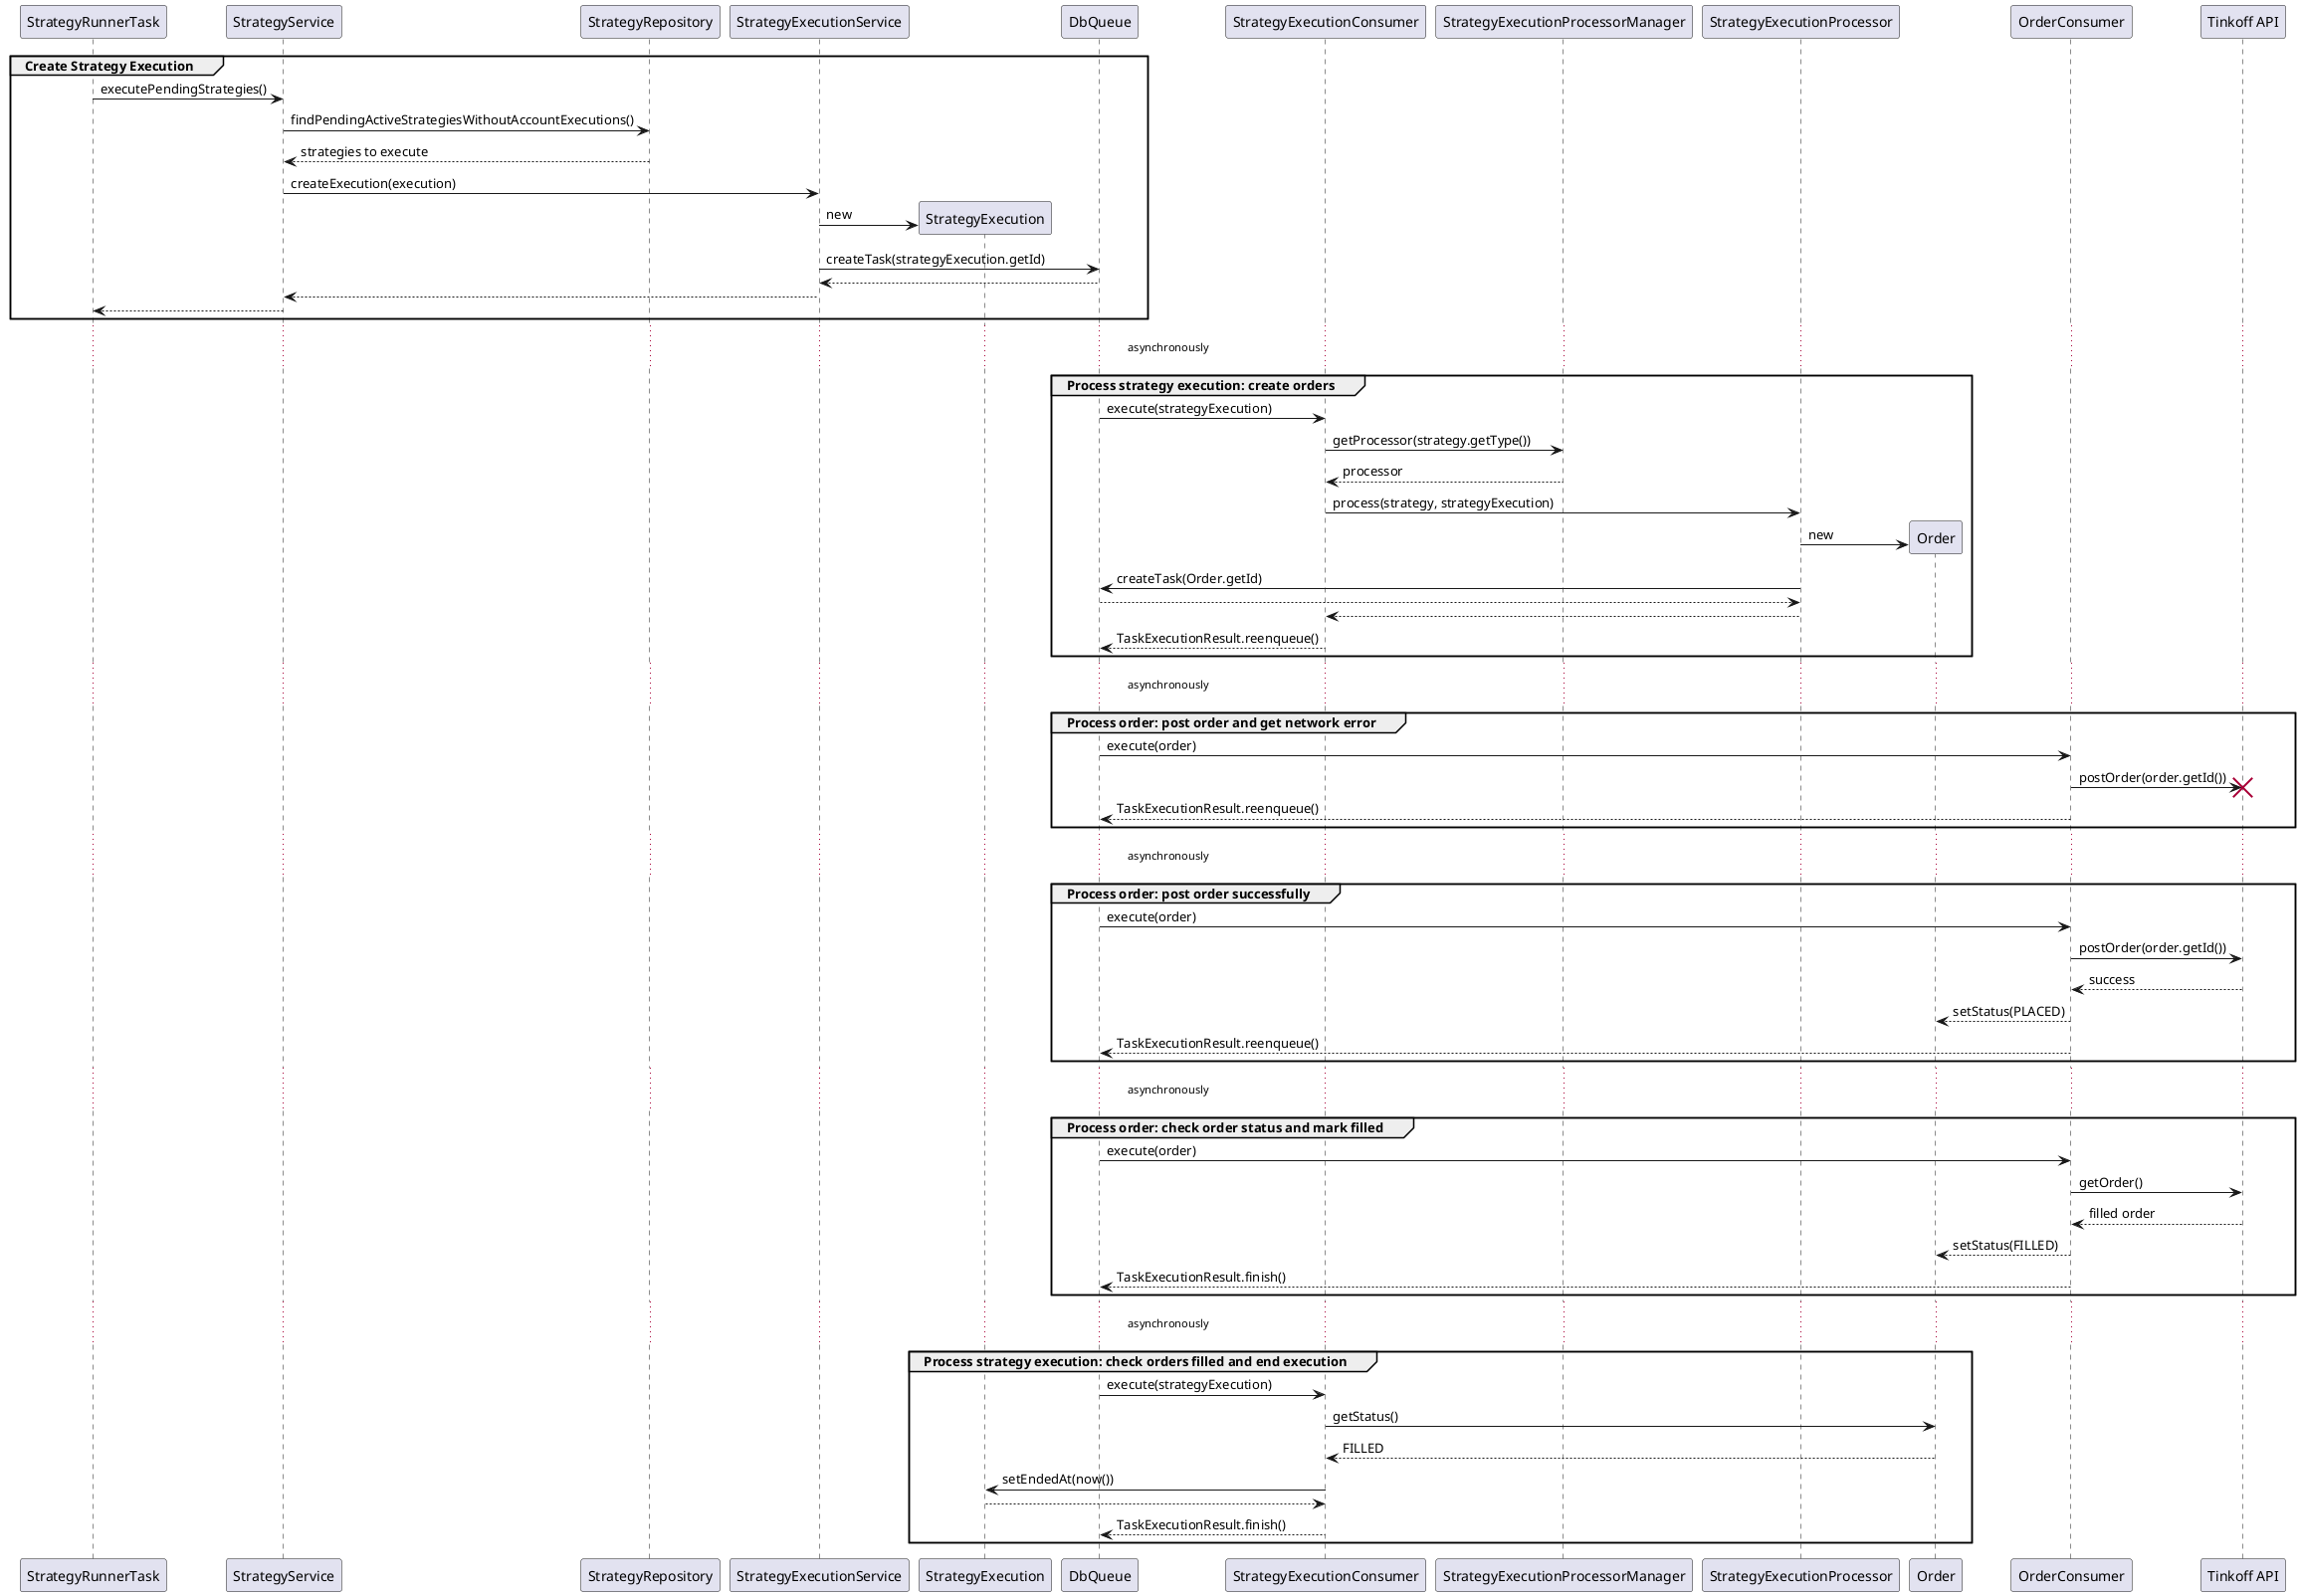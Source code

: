 @startuml

group Create Strategy Execution
    StrategyRunnerTask -> StrategyService : executePendingStrategies()
    StrategyService -> StrategyRepository : findPendingActiveStrategiesWithoutAccountExecutions()
    StrategyRepository --> StrategyService : strategies to execute
    StrategyService -> StrategyExecutionService : createExecution(execution)
    create StrategyExecution
    StrategyExecutionService -> StrategyExecution : new
    StrategyExecutionService -> DbQueue : createTask(strategyExecution.getId)
    DbQueue --> StrategyExecutionService
    StrategyExecutionService --> StrategyService
    StrategyService --> StrategyRunnerTask
end

... asynchronously ...

group Process strategy execution: create orders
    DbQueue -> StrategyExecutionConsumer : execute(strategyExecution)
    StrategyExecutionConsumer -> StrategyExecutionProcessorManager : getProcessor(strategy.getType())
    StrategyExecutionProcessorManager --> StrategyExecutionConsumer : processor
    StrategyExecutionConsumer -> StrategyExecutionProcessor  : process(strategy, strategyExecution)
    create Order
    StrategyExecutionProcessor -> Order : new
    StrategyExecutionProcessor -> DbQueue : createTask(Order.getId)
    DbQueue --> StrategyExecutionProcessor
    StrategyExecutionProcessor --> StrategyExecutionConsumer
    StrategyExecutionConsumer --> DbQueue : TaskExecutionResult.reenqueue()
end

... asynchronously ...

group Process order: post order and get network error
    DbQueue -> OrderConsumer : execute(order)
    OrderConsumer -> "Tinkoff API" !! : postOrder(order.getId())
    OrderConsumer --> DbQueue : TaskExecutionResult.reenqueue()
end

... asynchronously ...

group Process order: post order successfully
    DbQueue -> OrderConsumer : execute(order)
    OrderConsumer -> "Tinkoff API" : postOrder(order.getId())
    "Tinkoff API" --> OrderConsumer : success
    OrderConsumer --> Order : setStatus(PLACED)
    OrderConsumer --> DbQueue : TaskExecutionResult.reenqueue()
end

... asynchronously ...

group Process order: check order status and mark filled
    DbQueue -> OrderConsumer : execute(order)
    OrderConsumer -> "Tinkoff API" : getOrder()
    "Tinkoff API" --> OrderConsumer : filled order
    OrderConsumer --> Order : setStatus(FILLED)
    OrderConsumer --> DbQueue : TaskExecutionResult.finish()
end

... asynchronously ...

group Process strategy execution: check orders filled and end execution
    DbQueue -> StrategyExecutionConsumer : execute(strategyExecution)
    StrategyExecutionConsumer -> Order : getStatus()
    Order --> StrategyExecutionConsumer : FILLED
    StrategyExecutionConsumer -> StrategyExecution : setEndedAt(now())
    StrategyExecution --> StrategyExecutionConsumer
    StrategyExecutionConsumer --> DbQueue : TaskExecutionResult.finish()
end

@enduml